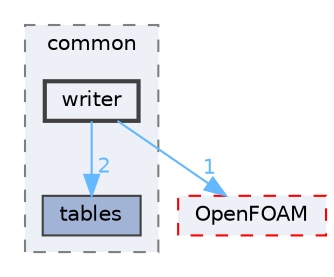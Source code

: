 digraph "src/conversion/common/writer"
{
 // LATEX_PDF_SIZE
  bgcolor="transparent";
  edge [fontname=Helvetica,fontsize=10,labelfontname=Helvetica,labelfontsize=10];
  node [fontname=Helvetica,fontsize=10,shape=box,height=0.2,width=0.4];
  compound=true
  subgraph clusterdir_888485a4ca6b3c01fe64b25e5a2b5171 {
    graph [ bgcolor="#edf0f7", pencolor="grey50", label="common", fontname=Helvetica,fontsize=10 style="filled,dashed", URL="dir_888485a4ca6b3c01fe64b25e5a2b5171.html",tooltip=""]
  dir_850af7f0e5536960c9d878c896dc463c [label="tables", fillcolor="#a2b4d6", color="grey25", style="filled", URL="dir_850af7f0e5536960c9d878c896dc463c.html",tooltip=""];
  dir_2494c0dbcf5a011da7bec26b49831e12 [label="writer", fillcolor="#edf0f7", color="grey25", style="filled,bold", URL="dir_2494c0dbcf5a011da7bec26b49831e12.html",tooltip=""];
  }
  dir_c5473ff19b20e6ec4dfe5c310b3778a8 [label="OpenFOAM", fillcolor="#edf0f7", color="red", style="filled,dashed", URL="dir_c5473ff19b20e6ec4dfe5c310b3778a8.html",tooltip=""];
  dir_2494c0dbcf5a011da7bec26b49831e12->dir_850af7f0e5536960c9d878c896dc463c [headlabel="2", labeldistance=1.5 headhref="dir_004426_003949.html" href="dir_004426_003949.html" color="steelblue1" fontcolor="steelblue1"];
  dir_2494c0dbcf5a011da7bec26b49831e12->dir_c5473ff19b20e6ec4dfe5c310b3778a8 [headlabel="1", labeldistance=1.5 headhref="dir_004426_002695.html" href="dir_004426_002695.html" color="steelblue1" fontcolor="steelblue1"];
}
